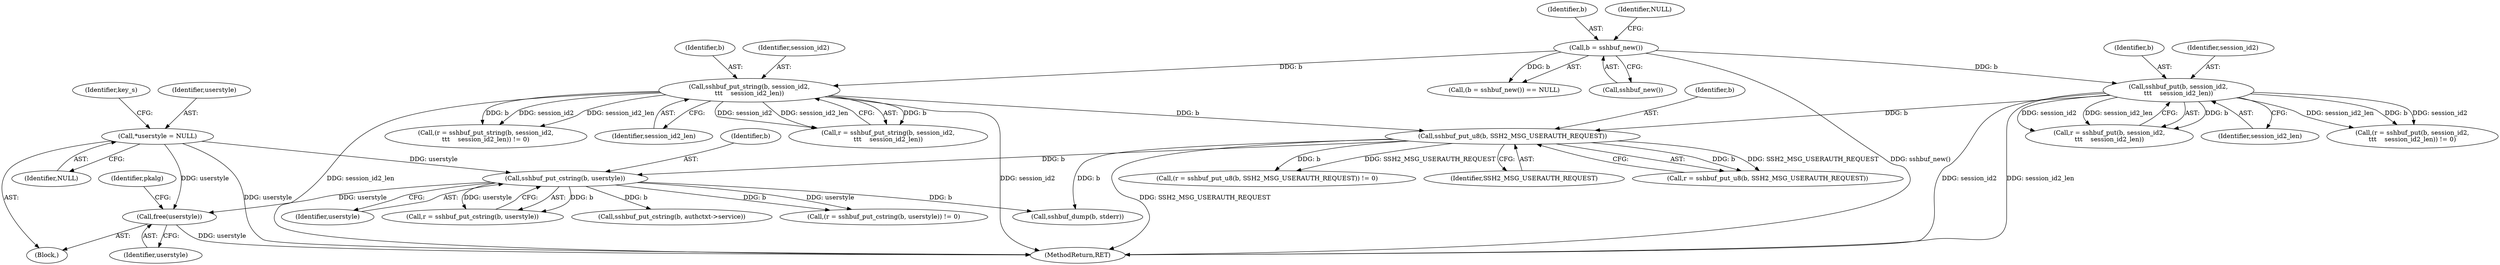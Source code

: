 digraph "1_src_779974d35b4859c07bc3cb8a12c74b43b0a7d1e0_1@API" {
"1000657" [label="(Call,free(userstyle))"];
"1000438" [label="(Call,sshbuf_put_cstring(b, userstyle))"];
"1000430" [label="(Call,sshbuf_put_u8(b, SSH2_MSG_USERAUTH_REQUEST))"];
"1000378" [label="(Call,sshbuf_put(b, session_id2,\n\t\t\t    session_id2_len))"];
"1000360" [label="(Call,b = sshbuf_new())"];
"1000394" [label="(Call,sshbuf_put_string(b, session_id2,\n\t\t\t    session_id2_len))"];
"1000127" [label="(Call,*userstyle = NULL)"];
"1000430" [label="(Call,sshbuf_put_u8(b, SSH2_MSG_USERAUTH_REQUEST))"];
"1000391" [label="(Call,(r = sshbuf_put_string(b, session_id2,\n\t\t\t    session_id2_len)) != 0)"];
"1000362" [label="(Call,sshbuf_new())"];
"1000427" [label="(Call,(r = sshbuf_put_u8(b, SSH2_MSG_USERAUTH_REQUEST)) != 0)"];
"1000440" [label="(Identifier,userstyle)"];
"1000375" [label="(Call,(r = sshbuf_put(b, session_id2,\n\t\t\t    session_id2_len)) != 0)"];
"1000432" [label="(Identifier,SSH2_MSG_USERAUTH_REQUEST)"];
"1000669" [label="(MethodReturn,RET)"];
"1000132" [label="(Identifier,key_s)"];
"1000378" [label="(Call,sshbuf_put(b, session_id2,\n\t\t\t    session_id2_len))"];
"1000376" [label="(Call,r = sshbuf_put(b, session_id2,\n\t\t\t    session_id2_len))"];
"1000127" [label="(Call,*userstyle = NULL)"];
"1000431" [label="(Identifier,b)"];
"1000397" [label="(Identifier,session_id2_len)"];
"1000128" [label="(Identifier,userstyle)"];
"1000436" [label="(Call,r = sshbuf_put_cstring(b, userstyle))"];
"1000446" [label="(Call,sshbuf_put_cstring(b, authctxt->service))"];
"1000361" [label="(Identifier,b)"];
"1000392" [label="(Call,r = sshbuf_put_string(b, session_id2,\n\t\t\t    session_id2_len))"];
"1000438" [label="(Call,sshbuf_put_cstring(b, userstyle))"];
"1000359" [label="(Call,(b = sshbuf_new()) == NULL)"];
"1000394" [label="(Call,sshbuf_put_string(b, session_id2,\n\t\t\t    session_id2_len))"];
"1000660" [label="(Identifier,pkalg)"];
"1000379" [label="(Identifier,b)"];
"1000363" [label="(Identifier,NULL)"];
"1000381" [label="(Identifier,session_id2_len)"];
"1000435" [label="(Call,(r = sshbuf_put_cstring(b, userstyle)) != 0)"];
"1000428" [label="(Call,r = sshbuf_put_u8(b, SSH2_MSG_USERAUTH_REQUEST))"];
"1000657" [label="(Call,free(userstyle))"];
"1000396" [label="(Identifier,session_id2)"];
"1000107" [label="(Block,)"];
"1000658" [label="(Identifier,userstyle)"];
"1000380" [label="(Identifier,session_id2)"];
"1000360" [label="(Call,b = sshbuf_new())"];
"1000129" [label="(Identifier,NULL)"];
"1000489" [label="(Call,sshbuf_dump(b, stderr))"];
"1000439" [label="(Identifier,b)"];
"1000395" [label="(Identifier,b)"];
"1000657" -> "1000107"  [label="AST: "];
"1000657" -> "1000658"  [label="CFG: "];
"1000658" -> "1000657"  [label="AST: "];
"1000660" -> "1000657"  [label="CFG: "];
"1000657" -> "1000669"  [label="DDG: userstyle"];
"1000438" -> "1000657"  [label="DDG: userstyle"];
"1000127" -> "1000657"  [label="DDG: userstyle"];
"1000438" -> "1000436"  [label="AST: "];
"1000438" -> "1000440"  [label="CFG: "];
"1000439" -> "1000438"  [label="AST: "];
"1000440" -> "1000438"  [label="AST: "];
"1000436" -> "1000438"  [label="CFG: "];
"1000438" -> "1000435"  [label="DDG: b"];
"1000438" -> "1000435"  [label="DDG: userstyle"];
"1000438" -> "1000436"  [label="DDG: b"];
"1000438" -> "1000436"  [label="DDG: userstyle"];
"1000430" -> "1000438"  [label="DDG: b"];
"1000127" -> "1000438"  [label="DDG: userstyle"];
"1000438" -> "1000446"  [label="DDG: b"];
"1000438" -> "1000489"  [label="DDG: b"];
"1000430" -> "1000428"  [label="AST: "];
"1000430" -> "1000432"  [label="CFG: "];
"1000431" -> "1000430"  [label="AST: "];
"1000432" -> "1000430"  [label="AST: "];
"1000428" -> "1000430"  [label="CFG: "];
"1000430" -> "1000669"  [label="DDG: SSH2_MSG_USERAUTH_REQUEST"];
"1000430" -> "1000427"  [label="DDG: b"];
"1000430" -> "1000427"  [label="DDG: SSH2_MSG_USERAUTH_REQUEST"];
"1000430" -> "1000428"  [label="DDG: b"];
"1000430" -> "1000428"  [label="DDG: SSH2_MSG_USERAUTH_REQUEST"];
"1000378" -> "1000430"  [label="DDG: b"];
"1000394" -> "1000430"  [label="DDG: b"];
"1000430" -> "1000489"  [label="DDG: b"];
"1000378" -> "1000376"  [label="AST: "];
"1000378" -> "1000381"  [label="CFG: "];
"1000379" -> "1000378"  [label="AST: "];
"1000380" -> "1000378"  [label="AST: "];
"1000381" -> "1000378"  [label="AST: "];
"1000376" -> "1000378"  [label="CFG: "];
"1000378" -> "1000669"  [label="DDG: session_id2"];
"1000378" -> "1000669"  [label="DDG: session_id2_len"];
"1000378" -> "1000375"  [label="DDG: b"];
"1000378" -> "1000375"  [label="DDG: session_id2"];
"1000378" -> "1000375"  [label="DDG: session_id2_len"];
"1000378" -> "1000376"  [label="DDG: b"];
"1000378" -> "1000376"  [label="DDG: session_id2"];
"1000378" -> "1000376"  [label="DDG: session_id2_len"];
"1000360" -> "1000378"  [label="DDG: b"];
"1000360" -> "1000359"  [label="AST: "];
"1000360" -> "1000362"  [label="CFG: "];
"1000361" -> "1000360"  [label="AST: "];
"1000362" -> "1000360"  [label="AST: "];
"1000363" -> "1000360"  [label="CFG: "];
"1000360" -> "1000669"  [label="DDG: sshbuf_new()"];
"1000360" -> "1000359"  [label="DDG: b"];
"1000360" -> "1000394"  [label="DDG: b"];
"1000394" -> "1000392"  [label="AST: "];
"1000394" -> "1000397"  [label="CFG: "];
"1000395" -> "1000394"  [label="AST: "];
"1000396" -> "1000394"  [label="AST: "];
"1000397" -> "1000394"  [label="AST: "];
"1000392" -> "1000394"  [label="CFG: "];
"1000394" -> "1000669"  [label="DDG: session_id2"];
"1000394" -> "1000669"  [label="DDG: session_id2_len"];
"1000394" -> "1000391"  [label="DDG: b"];
"1000394" -> "1000391"  [label="DDG: session_id2"];
"1000394" -> "1000391"  [label="DDG: session_id2_len"];
"1000394" -> "1000392"  [label="DDG: b"];
"1000394" -> "1000392"  [label="DDG: session_id2"];
"1000394" -> "1000392"  [label="DDG: session_id2_len"];
"1000127" -> "1000107"  [label="AST: "];
"1000127" -> "1000129"  [label="CFG: "];
"1000128" -> "1000127"  [label="AST: "];
"1000129" -> "1000127"  [label="AST: "];
"1000132" -> "1000127"  [label="CFG: "];
"1000127" -> "1000669"  [label="DDG: userstyle"];
}
